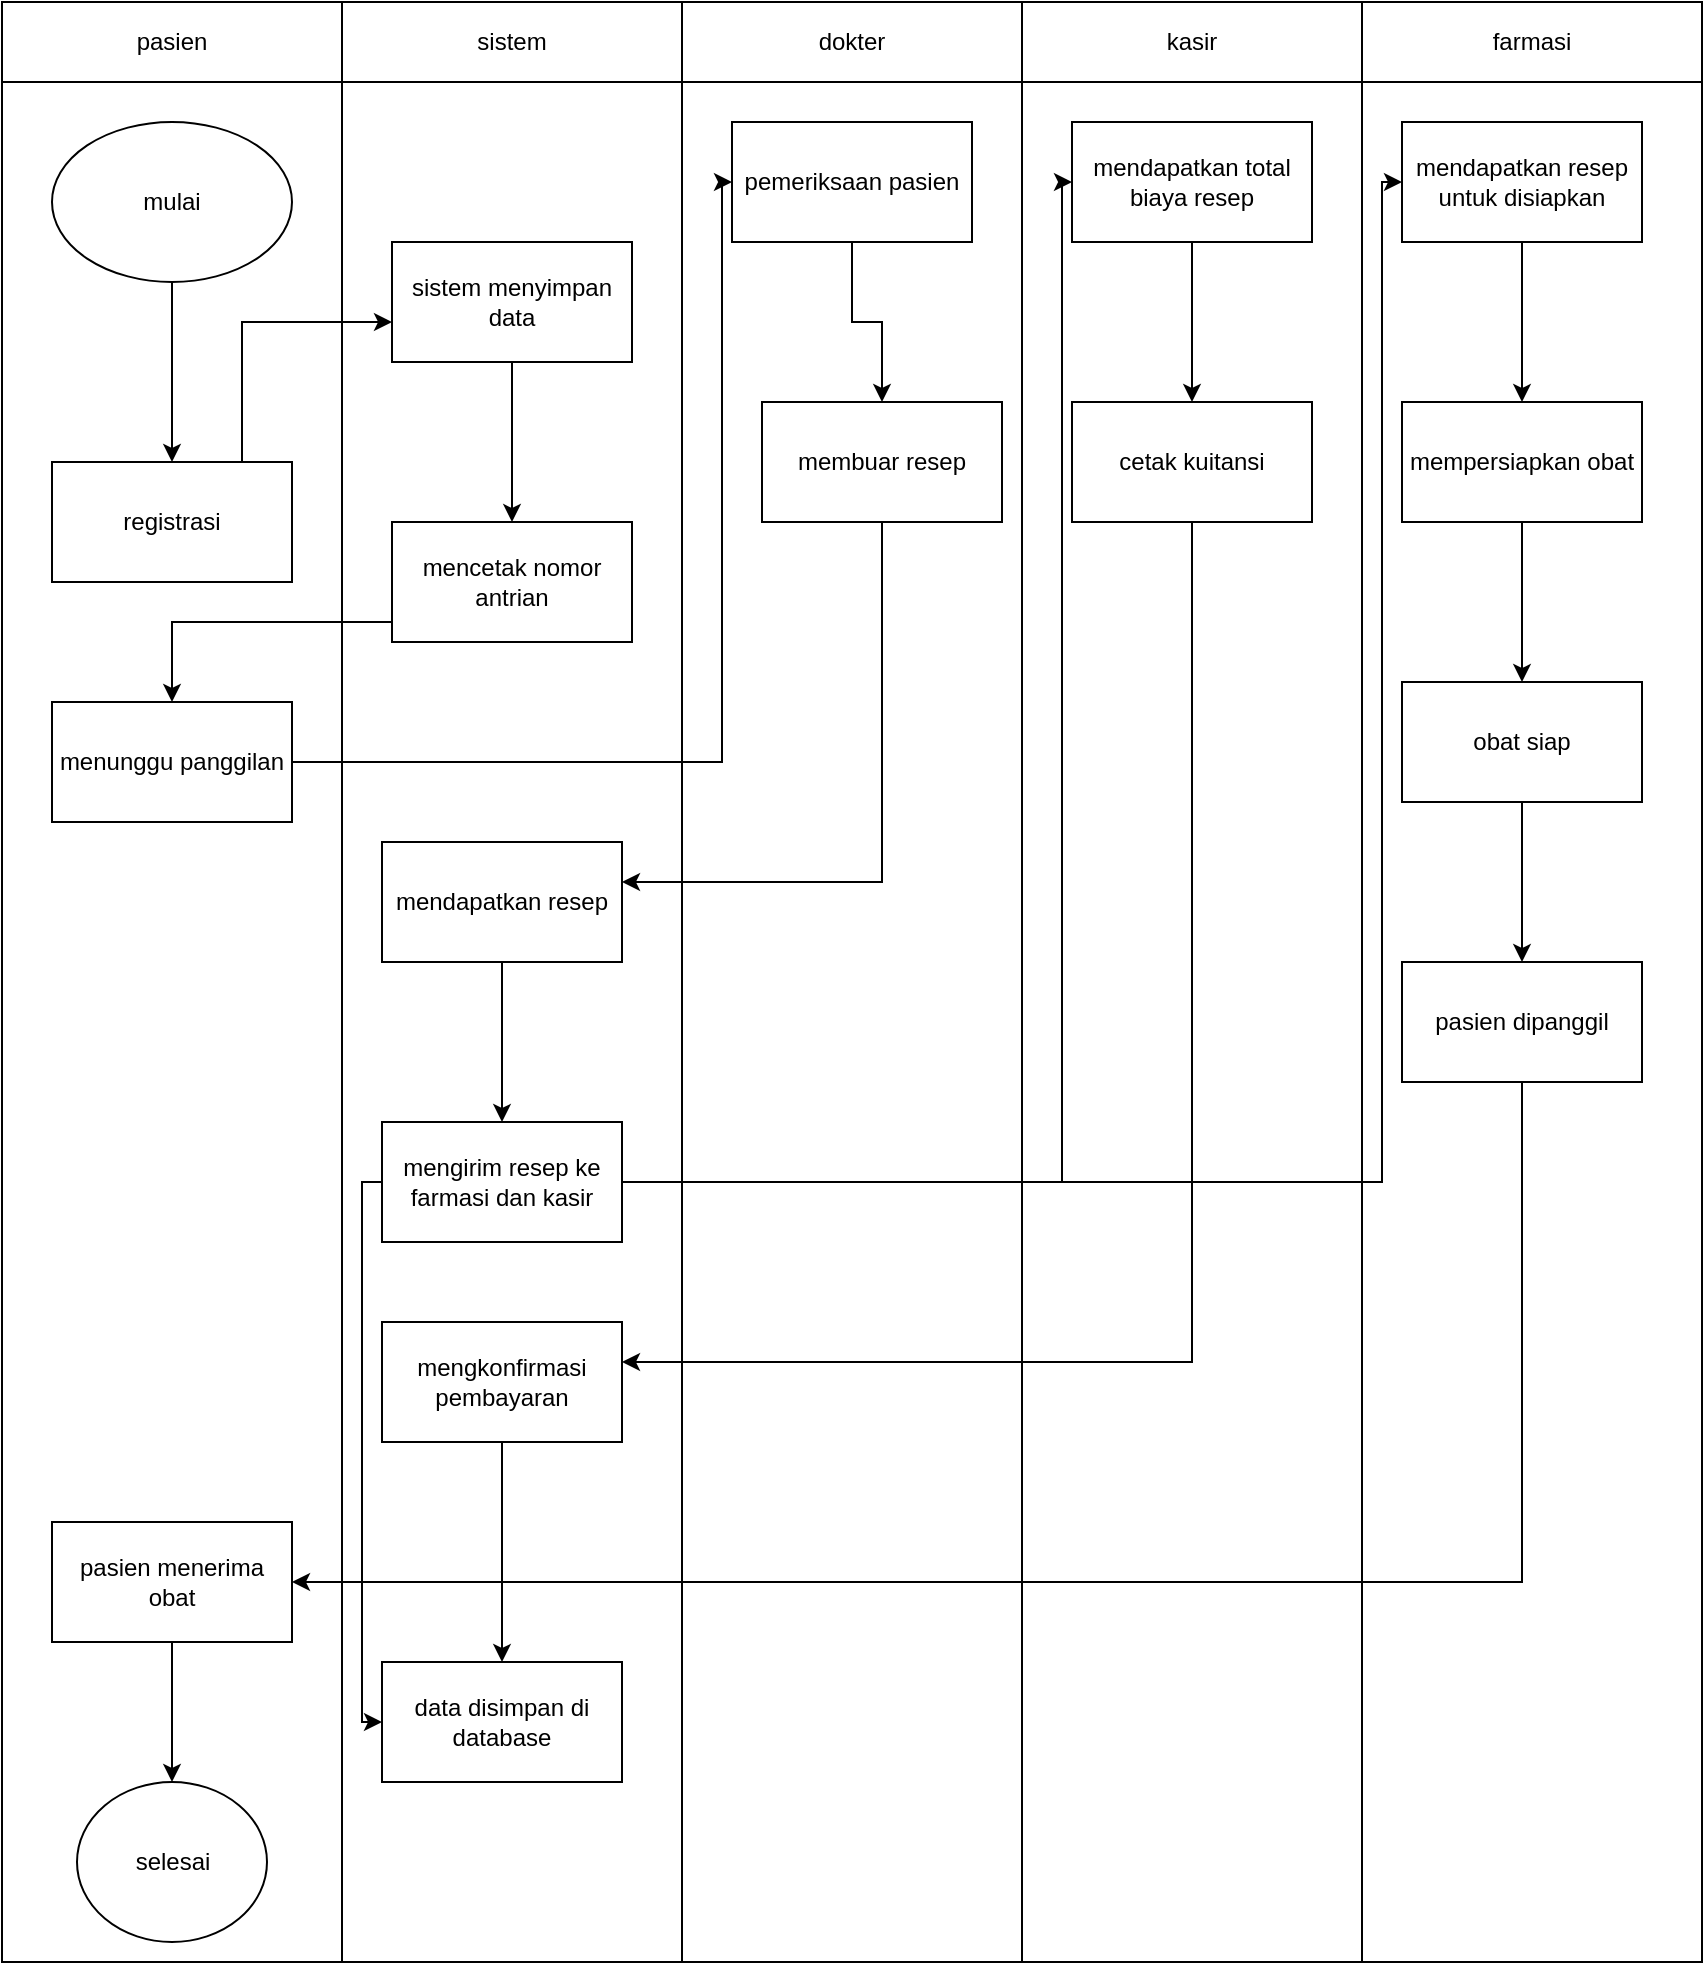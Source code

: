 <mxfile version="25.0.3">
  <diagram name="Halaman-1" id="hmQ64a2qC_AMsbU9TcVw">
    <mxGraphModel dx="1762" dy="813" grid="1" gridSize="10" guides="1" tooltips="1" connect="1" arrows="1" fold="1" page="1" pageScale="1" pageWidth="827" pageHeight="1169" math="0" shadow="0">
      <root>
        <mxCell id="0" />
        <mxCell id="1" parent="0" />
        <mxCell id="PHh5aMQjkStr1Q9YN5CN-3" value="" style="group" vertex="1" connectable="0" parent="1">
          <mxGeometry width="170" height="980" as="geometry" />
        </mxCell>
        <mxCell id="PHh5aMQjkStr1Q9YN5CN-1" value="" style="rounded=0;whiteSpace=wrap;html=1;" vertex="1" parent="PHh5aMQjkStr1Q9YN5CN-3">
          <mxGeometry width="170" height="980" as="geometry" />
        </mxCell>
        <mxCell id="PHh5aMQjkStr1Q9YN5CN-2" value="pasien" style="rounded=0;whiteSpace=wrap;html=1;" vertex="1" parent="PHh5aMQjkStr1Q9YN5CN-3">
          <mxGeometry width="170" height="40" as="geometry" />
        </mxCell>
        <mxCell id="n_3xaizeUsxHlGI8QKH6-1" value="mulai" style="ellipse;whiteSpace=wrap;html=1;" parent="PHh5aMQjkStr1Q9YN5CN-3" vertex="1">
          <mxGeometry x="25" y="60" width="120" height="80" as="geometry" />
        </mxCell>
        <mxCell id="PHh5aMQjkStr1Q9YN5CN-48" value="menunggu panggilan" style="whiteSpace=wrap;html=1;" vertex="1" parent="PHh5aMQjkStr1Q9YN5CN-3">
          <mxGeometry x="25" y="350" width="120" height="60" as="geometry" />
        </mxCell>
        <mxCell id="PHh5aMQjkStr1Q9YN5CN-72" value="pasien menerima obat" style="whiteSpace=wrap;html=1;" vertex="1" parent="PHh5aMQjkStr1Q9YN5CN-3">
          <mxGeometry x="25" y="760" width="120" height="60" as="geometry" />
        </mxCell>
        <mxCell id="PHh5aMQjkStr1Q9YN5CN-89" value="selesai" style="ellipse;whiteSpace=wrap;html=1;" vertex="1" parent="PHh5aMQjkStr1Q9YN5CN-3">
          <mxGeometry x="37.5" y="890" width="95" height="80" as="geometry" />
        </mxCell>
        <mxCell id="PHh5aMQjkStr1Q9YN5CN-90" value="" style="edgeStyle=orthogonalEdgeStyle;rounded=0;orthogonalLoop=1;jettySize=auto;html=1;" edge="1" parent="PHh5aMQjkStr1Q9YN5CN-3" source="PHh5aMQjkStr1Q9YN5CN-72" target="PHh5aMQjkStr1Q9YN5CN-89">
          <mxGeometry relative="1" as="geometry" />
        </mxCell>
        <mxCell id="PHh5aMQjkStr1Q9YN5CN-26" value="" style="group" vertex="1" connectable="0" parent="1">
          <mxGeometry x="170" width="170" height="980" as="geometry" />
        </mxCell>
        <mxCell id="PHh5aMQjkStr1Q9YN5CN-27" value="" style="rounded=0;whiteSpace=wrap;html=1;" vertex="1" parent="PHh5aMQjkStr1Q9YN5CN-26">
          <mxGeometry width="170" height="980" as="geometry" />
        </mxCell>
        <mxCell id="PHh5aMQjkStr1Q9YN5CN-28" value="sistem" style="rounded=0;whiteSpace=wrap;html=1;" vertex="1" parent="PHh5aMQjkStr1Q9YN5CN-26">
          <mxGeometry width="170" height="40" as="geometry" />
        </mxCell>
        <mxCell id="PHh5aMQjkStr1Q9YN5CN-44" value="sistem menyimpan data" style="whiteSpace=wrap;html=1;" vertex="1" parent="PHh5aMQjkStr1Q9YN5CN-26">
          <mxGeometry x="25" y="120" width="120" height="60" as="geometry" />
        </mxCell>
        <mxCell id="PHh5aMQjkStr1Q9YN5CN-54" value="mendapatkan resep" style="whiteSpace=wrap;html=1;" vertex="1" parent="PHh5aMQjkStr1Q9YN5CN-26">
          <mxGeometry x="20" y="420" width="120" height="60" as="geometry" />
        </mxCell>
        <mxCell id="PHh5aMQjkStr1Q9YN5CN-87" style="edgeStyle=orthogonalEdgeStyle;rounded=0;orthogonalLoop=1;jettySize=auto;html=1;" edge="1" parent="PHh5aMQjkStr1Q9YN5CN-26" source="PHh5aMQjkStr1Q9YN5CN-64" target="PHh5aMQjkStr1Q9YN5CN-86">
          <mxGeometry relative="1" as="geometry" />
        </mxCell>
        <mxCell id="PHh5aMQjkStr1Q9YN5CN-64" value="mengkonfirmasi pembayaran" style="whiteSpace=wrap;html=1;" vertex="1" parent="PHh5aMQjkStr1Q9YN5CN-26">
          <mxGeometry x="20" y="660" width="120" height="60" as="geometry" />
        </mxCell>
        <mxCell id="PHh5aMQjkStr1Q9YN5CN-86" value="data disimpan di database" style="whiteSpace=wrap;html=1;" vertex="1" parent="PHh5aMQjkStr1Q9YN5CN-26">
          <mxGeometry x="20" y="830" width="120" height="60" as="geometry" />
        </mxCell>
        <mxCell id="PHh5aMQjkStr1Q9YN5CN-30" value="" style="group" vertex="1" connectable="0" parent="1">
          <mxGeometry x="340" width="170" height="980" as="geometry" />
        </mxCell>
        <mxCell id="PHh5aMQjkStr1Q9YN5CN-31" value="" style="rounded=0;whiteSpace=wrap;html=1;" vertex="1" parent="PHh5aMQjkStr1Q9YN5CN-30">
          <mxGeometry width="170" height="980" as="geometry" />
        </mxCell>
        <mxCell id="PHh5aMQjkStr1Q9YN5CN-32" value="dokter" style="rounded=0;whiteSpace=wrap;html=1;" vertex="1" parent="PHh5aMQjkStr1Q9YN5CN-30">
          <mxGeometry width="170" height="40" as="geometry" />
        </mxCell>
        <mxCell id="PHh5aMQjkStr1Q9YN5CN-50" value="pemeriksaan pasien" style="whiteSpace=wrap;html=1;" vertex="1" parent="PHh5aMQjkStr1Q9YN5CN-30">
          <mxGeometry x="25" y="60" width="120" height="60" as="geometry" />
        </mxCell>
        <mxCell id="PHh5aMQjkStr1Q9YN5CN-52" value="membuar resep" style="whiteSpace=wrap;html=1;" vertex="1" parent="PHh5aMQjkStr1Q9YN5CN-30">
          <mxGeometry x="40" y="200" width="120" height="60" as="geometry" />
        </mxCell>
        <mxCell id="PHh5aMQjkStr1Q9YN5CN-53" value="" style="edgeStyle=orthogonalEdgeStyle;rounded=0;orthogonalLoop=1;jettySize=auto;html=1;" edge="1" parent="PHh5aMQjkStr1Q9YN5CN-30" source="PHh5aMQjkStr1Q9YN5CN-50" target="PHh5aMQjkStr1Q9YN5CN-52">
          <mxGeometry relative="1" as="geometry" />
        </mxCell>
        <mxCell id="PHh5aMQjkStr1Q9YN5CN-34" value="" style="group" vertex="1" connectable="0" parent="1">
          <mxGeometry x="510" width="170" height="980" as="geometry" />
        </mxCell>
        <mxCell id="PHh5aMQjkStr1Q9YN5CN-35" value="" style="rounded=0;whiteSpace=wrap;html=1;" vertex="1" parent="PHh5aMQjkStr1Q9YN5CN-34">
          <mxGeometry width="170" height="980" as="geometry" />
        </mxCell>
        <mxCell id="PHh5aMQjkStr1Q9YN5CN-36" value="kasir" style="rounded=0;whiteSpace=wrap;html=1;" vertex="1" parent="PHh5aMQjkStr1Q9YN5CN-34">
          <mxGeometry width="170" height="40" as="geometry" />
        </mxCell>
        <mxCell id="PHh5aMQjkStr1Q9YN5CN-58" value="mendapatkan total biaya resep" style="whiteSpace=wrap;html=1;" vertex="1" parent="PHh5aMQjkStr1Q9YN5CN-34">
          <mxGeometry x="25" y="60" width="120" height="60" as="geometry" />
        </mxCell>
        <mxCell id="PHh5aMQjkStr1Q9YN5CN-38" value="" style="group" vertex="1" connectable="0" parent="1">
          <mxGeometry x="680" width="170" height="980" as="geometry" />
        </mxCell>
        <mxCell id="PHh5aMQjkStr1Q9YN5CN-39" value="" style="rounded=0;whiteSpace=wrap;html=1;" vertex="1" parent="PHh5aMQjkStr1Q9YN5CN-38">
          <mxGeometry width="170" height="980" as="geometry" />
        </mxCell>
        <mxCell id="PHh5aMQjkStr1Q9YN5CN-40" value="farmasi" style="rounded=0;whiteSpace=wrap;html=1;" vertex="1" parent="PHh5aMQjkStr1Q9YN5CN-38">
          <mxGeometry width="170" height="40" as="geometry" />
        </mxCell>
        <mxCell id="PHh5aMQjkStr1Q9YN5CN-60" value="mendapatkan resep untuk disiapkan" style="whiteSpace=wrap;html=1;" vertex="1" parent="PHh5aMQjkStr1Q9YN5CN-38">
          <mxGeometry x="20" y="60" width="120" height="60" as="geometry" />
        </mxCell>
        <mxCell id="PHh5aMQjkStr1Q9YN5CN-47" style="edgeStyle=orthogonalEdgeStyle;rounded=0;orthogonalLoop=1;jettySize=auto;html=1;" edge="1" parent="1" source="PHh5aMQjkStr1Q9YN5CN-42" target="PHh5aMQjkStr1Q9YN5CN-44">
          <mxGeometry relative="1" as="geometry">
            <Array as="points">
              <mxPoint x="120" y="160" />
            </Array>
          </mxGeometry>
        </mxCell>
        <mxCell id="PHh5aMQjkStr1Q9YN5CN-42" value="registrasi" style="whiteSpace=wrap;html=1;" vertex="1" parent="1">
          <mxGeometry x="25" y="230" width="120" height="60" as="geometry" />
        </mxCell>
        <mxCell id="PHh5aMQjkStr1Q9YN5CN-43" value="" style="edgeStyle=orthogonalEdgeStyle;rounded=0;orthogonalLoop=1;jettySize=auto;html=1;" edge="1" parent="1" source="n_3xaizeUsxHlGI8QKH6-1" target="PHh5aMQjkStr1Q9YN5CN-42">
          <mxGeometry relative="1" as="geometry" />
        </mxCell>
        <mxCell id="PHh5aMQjkStr1Q9YN5CN-49" style="edgeStyle=orthogonalEdgeStyle;rounded=0;orthogonalLoop=1;jettySize=auto;html=1;" edge="1" parent="1" source="PHh5aMQjkStr1Q9YN5CN-45" target="PHh5aMQjkStr1Q9YN5CN-48">
          <mxGeometry relative="1" as="geometry">
            <Array as="points">
              <mxPoint x="85" y="310" />
            </Array>
          </mxGeometry>
        </mxCell>
        <mxCell id="PHh5aMQjkStr1Q9YN5CN-45" value="mencetak nomor antrian" style="whiteSpace=wrap;html=1;" vertex="1" parent="1">
          <mxGeometry x="195" y="260" width="120" height="60" as="geometry" />
        </mxCell>
        <mxCell id="PHh5aMQjkStr1Q9YN5CN-46" value="" style="edgeStyle=orthogonalEdgeStyle;rounded=0;orthogonalLoop=1;jettySize=auto;html=1;" edge="1" parent="1" source="PHh5aMQjkStr1Q9YN5CN-44" target="PHh5aMQjkStr1Q9YN5CN-45">
          <mxGeometry relative="1" as="geometry" />
        </mxCell>
        <mxCell id="PHh5aMQjkStr1Q9YN5CN-51" style="edgeStyle=orthogonalEdgeStyle;rounded=0;orthogonalLoop=1;jettySize=auto;html=1;" edge="1" parent="1" source="PHh5aMQjkStr1Q9YN5CN-48" target="PHh5aMQjkStr1Q9YN5CN-50">
          <mxGeometry relative="1" as="geometry">
            <Array as="points">
              <mxPoint x="360" y="380" />
              <mxPoint x="360" y="90" />
            </Array>
          </mxGeometry>
        </mxCell>
        <mxCell id="PHh5aMQjkStr1Q9YN5CN-55" style="edgeStyle=orthogonalEdgeStyle;rounded=0;orthogonalLoop=1;jettySize=auto;html=1;" edge="1" parent="1" source="PHh5aMQjkStr1Q9YN5CN-52" target="PHh5aMQjkStr1Q9YN5CN-54">
          <mxGeometry relative="1" as="geometry">
            <Array as="points">
              <mxPoint x="440" y="440" />
            </Array>
          </mxGeometry>
        </mxCell>
        <mxCell id="PHh5aMQjkStr1Q9YN5CN-59" style="edgeStyle=orthogonalEdgeStyle;rounded=0;orthogonalLoop=1;jettySize=auto;html=1;" edge="1" parent="1" source="PHh5aMQjkStr1Q9YN5CN-56" target="PHh5aMQjkStr1Q9YN5CN-58">
          <mxGeometry relative="1" as="geometry">
            <Array as="points">
              <mxPoint x="530" y="590" />
              <mxPoint x="530" y="90" />
            </Array>
          </mxGeometry>
        </mxCell>
        <mxCell id="PHh5aMQjkStr1Q9YN5CN-61" style="edgeStyle=orthogonalEdgeStyle;rounded=0;orthogonalLoop=1;jettySize=auto;html=1;" edge="1" parent="1" source="PHh5aMQjkStr1Q9YN5CN-56" target="PHh5aMQjkStr1Q9YN5CN-60">
          <mxGeometry relative="1" as="geometry">
            <Array as="points">
              <mxPoint x="690" y="590" />
              <mxPoint x="690" y="90" />
            </Array>
          </mxGeometry>
        </mxCell>
        <mxCell id="PHh5aMQjkStr1Q9YN5CN-88" style="edgeStyle=orthogonalEdgeStyle;rounded=0;orthogonalLoop=1;jettySize=auto;html=1;" edge="1" parent="1" source="PHh5aMQjkStr1Q9YN5CN-56" target="PHh5aMQjkStr1Q9YN5CN-86">
          <mxGeometry relative="1" as="geometry">
            <Array as="points">
              <mxPoint x="180" y="590" />
              <mxPoint x="180" y="860" />
            </Array>
          </mxGeometry>
        </mxCell>
        <mxCell id="PHh5aMQjkStr1Q9YN5CN-56" value="mengirim resep ke farmasi dan kasir" style="whiteSpace=wrap;html=1;" vertex="1" parent="1">
          <mxGeometry x="190" y="560" width="120" height="60" as="geometry" />
        </mxCell>
        <mxCell id="PHh5aMQjkStr1Q9YN5CN-57" value="" style="edgeStyle=orthogonalEdgeStyle;rounded=0;orthogonalLoop=1;jettySize=auto;html=1;" edge="1" parent="1" source="PHh5aMQjkStr1Q9YN5CN-54" target="PHh5aMQjkStr1Q9YN5CN-56">
          <mxGeometry relative="1" as="geometry" />
        </mxCell>
        <mxCell id="PHh5aMQjkStr1Q9YN5CN-65" style="edgeStyle=orthogonalEdgeStyle;rounded=0;orthogonalLoop=1;jettySize=auto;html=1;" edge="1" parent="1" source="PHh5aMQjkStr1Q9YN5CN-62" target="PHh5aMQjkStr1Q9YN5CN-64">
          <mxGeometry relative="1" as="geometry">
            <Array as="points">
              <mxPoint x="595" y="680" />
            </Array>
          </mxGeometry>
        </mxCell>
        <mxCell id="PHh5aMQjkStr1Q9YN5CN-62" value="cetak kuitansi" style="whiteSpace=wrap;html=1;" vertex="1" parent="1">
          <mxGeometry x="535" y="200" width="120" height="60" as="geometry" />
        </mxCell>
        <mxCell id="PHh5aMQjkStr1Q9YN5CN-63" value="" style="edgeStyle=orthogonalEdgeStyle;rounded=0;orthogonalLoop=1;jettySize=auto;html=1;" edge="1" parent="1" source="PHh5aMQjkStr1Q9YN5CN-58" target="PHh5aMQjkStr1Q9YN5CN-62">
          <mxGeometry relative="1" as="geometry" />
        </mxCell>
        <mxCell id="PHh5aMQjkStr1Q9YN5CN-69" value="" style="edgeStyle=orthogonalEdgeStyle;rounded=0;orthogonalLoop=1;jettySize=auto;html=1;" edge="1" parent="1" source="PHh5aMQjkStr1Q9YN5CN-66" target="PHh5aMQjkStr1Q9YN5CN-68">
          <mxGeometry relative="1" as="geometry" />
        </mxCell>
        <mxCell id="PHh5aMQjkStr1Q9YN5CN-66" value="mempersiapkan obat" style="whiteSpace=wrap;html=1;" vertex="1" parent="1">
          <mxGeometry x="700" y="200" width="120" height="60" as="geometry" />
        </mxCell>
        <mxCell id="PHh5aMQjkStr1Q9YN5CN-67" value="" style="edgeStyle=orthogonalEdgeStyle;rounded=0;orthogonalLoop=1;jettySize=auto;html=1;" edge="1" parent="1" source="PHh5aMQjkStr1Q9YN5CN-60" target="PHh5aMQjkStr1Q9YN5CN-66">
          <mxGeometry relative="1" as="geometry" />
        </mxCell>
        <mxCell id="PHh5aMQjkStr1Q9YN5CN-71" value="" style="edgeStyle=orthogonalEdgeStyle;rounded=0;orthogonalLoop=1;jettySize=auto;html=1;" edge="1" parent="1" source="PHh5aMQjkStr1Q9YN5CN-68" target="PHh5aMQjkStr1Q9YN5CN-70">
          <mxGeometry relative="1" as="geometry" />
        </mxCell>
        <mxCell id="PHh5aMQjkStr1Q9YN5CN-68" value="obat siap" style="whiteSpace=wrap;html=1;" vertex="1" parent="1">
          <mxGeometry x="700" y="340" width="120" height="60" as="geometry" />
        </mxCell>
        <mxCell id="PHh5aMQjkStr1Q9YN5CN-73" style="edgeStyle=orthogonalEdgeStyle;rounded=0;orthogonalLoop=1;jettySize=auto;html=1;entryX=1;entryY=0.5;entryDx=0;entryDy=0;" edge="1" parent="1" source="PHh5aMQjkStr1Q9YN5CN-70" target="PHh5aMQjkStr1Q9YN5CN-72">
          <mxGeometry relative="1" as="geometry">
            <Array as="points">
              <mxPoint x="760" y="790" />
            </Array>
          </mxGeometry>
        </mxCell>
        <mxCell id="PHh5aMQjkStr1Q9YN5CN-70" value="pasien dipanggil&lt;span style=&quot;color: rgba(0, 0, 0, 0); font-family: monospace; font-size: 0px; text-align: start; text-wrap-mode: nowrap;&quot;&gt;%3CmxGraphModel%3E%3Croot%3E%3CmxCell%20id%3D%220%22%2F%3E%3CmxCell%20id%3D%221%22%20parent%3D%220%22%2F%3E%3CmxCell%20id%3D%222%22%20value%3D%22mendapatkan%20total%20biaya%20resep%22%20style%3D%22whiteSpace%3Dwrap%3Bhtml%3D1%3B%22%20vertex%3D%221%22%20parent%3D%221%22%3E%3CmxGeometry%20x%3D%22535%22%20y%3D%2260%22%20width%3D%22120%22%20height%3D%2260%22%20as%3D%22geometry%22%2F%3E%3C%2FmxCell%3E%3C%2Froot%3E%3C%2FmxGraphModel%3E&lt;/span&gt;" style="whiteSpace=wrap;html=1;" vertex="1" parent="1">
          <mxGeometry x="700" y="480" width="120" height="60" as="geometry" />
        </mxCell>
      </root>
    </mxGraphModel>
  </diagram>
</mxfile>
